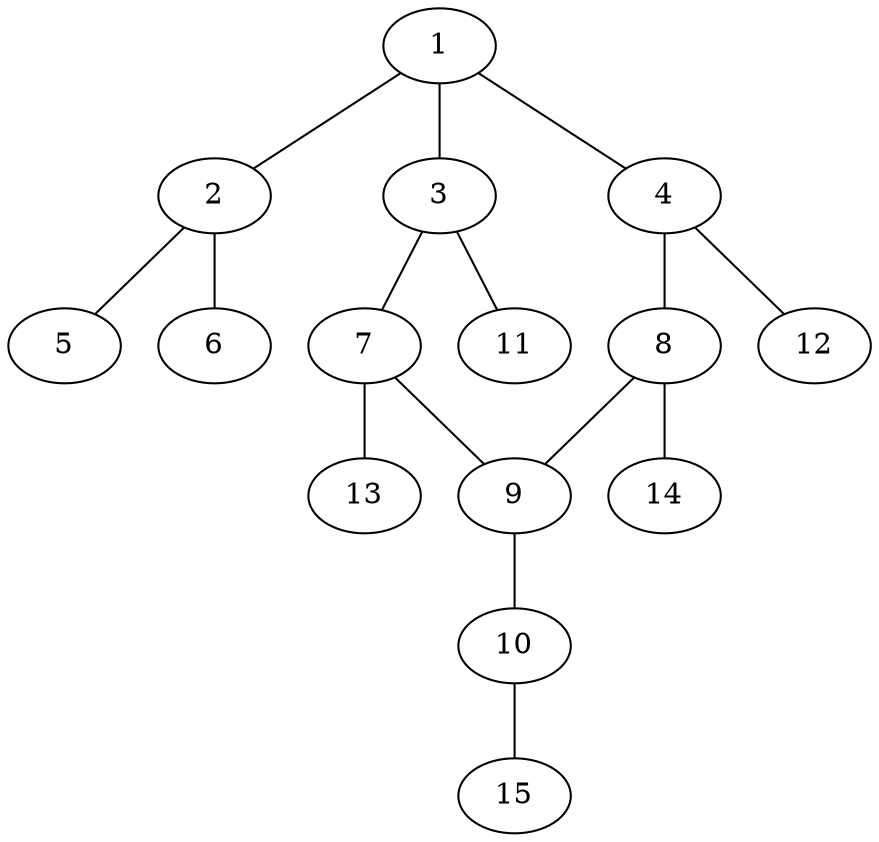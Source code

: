 graph molecule_3792 {
	1	 [chem=C];
	2	 [chem=N];
	1 -- 2	 [valence=1];
	3	 [chem=C];
	1 -- 3	 [valence=2];
	4	 [chem=C];
	1 -- 4	 [valence=1];
	5	 [chem=O];
	2 -- 5	 [valence=2];
	6	 [chem=O];
	2 -- 6	 [valence=1];
	7	 [chem=C];
	3 -- 7	 [valence=1];
	11	 [chem=H];
	3 -- 11	 [valence=1];
	8	 [chem=C];
	4 -- 8	 [valence=2];
	12	 [chem=H];
	4 -- 12	 [valence=1];
	9	 [chem=C];
	7 -- 9	 [valence=2];
	13	 [chem=H];
	7 -- 13	 [valence=1];
	8 -- 9	 [valence=1];
	14	 [chem=H];
	8 -- 14	 [valence=1];
	10	 [chem=S];
	9 -- 10	 [valence=1];
	15	 [chem=H];
	10 -- 15	 [valence=1];
}

